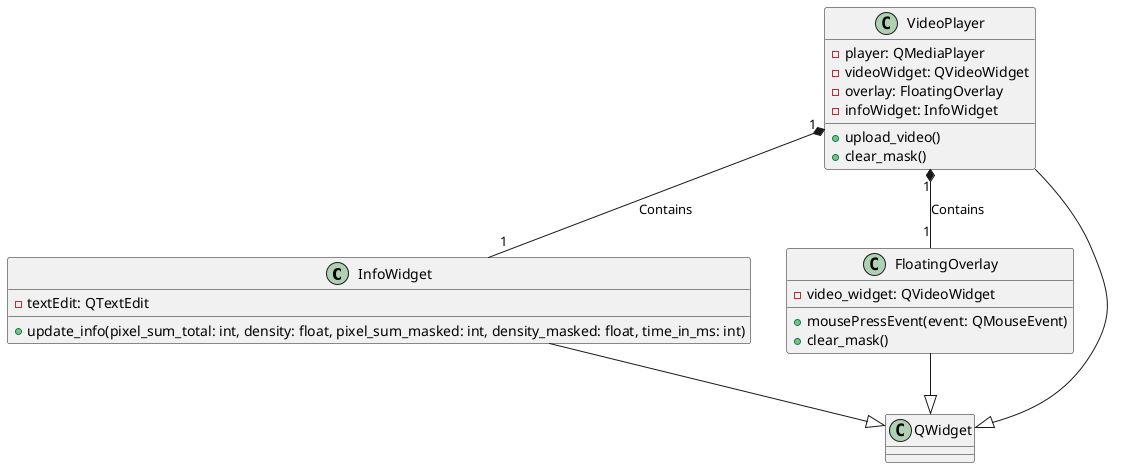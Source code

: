 @startuml
class InfoWidget {
    - textEdit: QTextEdit
    + update_info(pixel_sum_total: int, density: float, pixel_sum_masked: int, density_masked: float, time_in_ms: int)
}

class FloatingOverlay {
    - video_widget: QVideoWidget
    + mousePressEvent(event: QMouseEvent)
    + clear_mask()
}

class VideoPlayer {
    - player: QMediaPlayer
    - videoWidget: QVideoWidget
    - overlay: FloatingOverlay
    - infoWidget: InfoWidget
    + upload_video()
    + clear_mask()
}

InfoWidget --|> QWidget
FloatingOverlay --|> QWidget
VideoPlayer --|> QWidget

VideoPlayer "1" *-- "1" InfoWidget : Contains
VideoPlayer "1" *-- "1" FloatingOverlay : Contains
@enduml